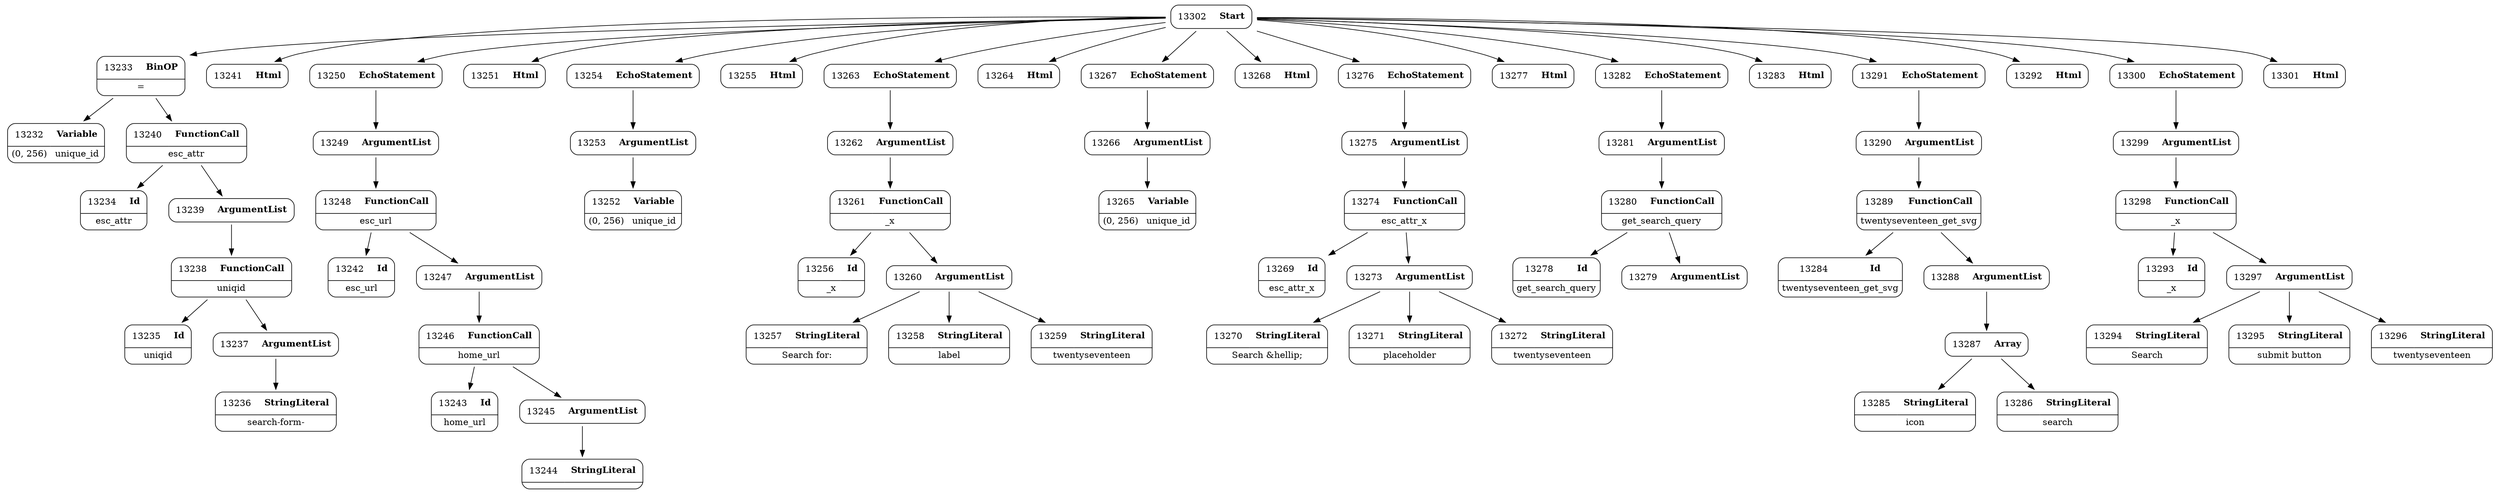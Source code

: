 digraph ast {
node [shape=none];
13232 [label=<<TABLE border='1' cellspacing='0' cellpadding='10' style='rounded' ><TR><TD border='0'>13232</TD><TD border='0'><B>Variable</B></TD></TR><HR/><TR><TD border='0' cellpadding='5'>(0, 256)</TD><TD border='0' cellpadding='5'>unique_id</TD></TR></TABLE>>];
13233 [label=<<TABLE border='1' cellspacing='0' cellpadding='10' style='rounded' ><TR><TD border='0'>13233</TD><TD border='0'><B>BinOP</B></TD></TR><HR/><TR><TD border='0' cellpadding='5' colspan='2'>=</TD></TR></TABLE>>];
13233 -> 13232 [weight=2];
13233 -> 13240 [weight=2];
13234 [label=<<TABLE border='1' cellspacing='0' cellpadding='10' style='rounded' ><TR><TD border='0'>13234</TD><TD border='0'><B>Id</B></TD></TR><HR/><TR><TD border='0' cellpadding='5' colspan='2'>esc_attr</TD></TR></TABLE>>];
13235 [label=<<TABLE border='1' cellspacing='0' cellpadding='10' style='rounded' ><TR><TD border='0'>13235</TD><TD border='0'><B>Id</B></TD></TR><HR/><TR><TD border='0' cellpadding='5' colspan='2'>uniqid</TD></TR></TABLE>>];
13236 [label=<<TABLE border='1' cellspacing='0' cellpadding='10' style='rounded' ><TR><TD border='0'>13236</TD><TD border='0'><B>StringLiteral</B></TD></TR><HR/><TR><TD border='0' cellpadding='5' colspan='2'>search-form-</TD></TR></TABLE>>];
13237 [label=<<TABLE border='1' cellspacing='0' cellpadding='10' style='rounded' ><TR><TD border='0'>13237</TD><TD border='0'><B>ArgumentList</B></TD></TR></TABLE>>];
13237 -> 13236 [weight=2];
13238 [label=<<TABLE border='1' cellspacing='0' cellpadding='10' style='rounded' ><TR><TD border='0'>13238</TD><TD border='0'><B>FunctionCall</B></TD></TR><HR/><TR><TD border='0' cellpadding='5' colspan='2'>uniqid</TD></TR></TABLE>>];
13238 -> 13235 [weight=2];
13238 -> 13237 [weight=2];
13239 [label=<<TABLE border='1' cellspacing='0' cellpadding='10' style='rounded' ><TR><TD border='0'>13239</TD><TD border='0'><B>ArgumentList</B></TD></TR></TABLE>>];
13239 -> 13238 [weight=2];
13240 [label=<<TABLE border='1' cellspacing='0' cellpadding='10' style='rounded' ><TR><TD border='0'>13240</TD><TD border='0'><B>FunctionCall</B></TD></TR><HR/><TR><TD border='0' cellpadding='5' colspan='2'>esc_attr</TD></TR></TABLE>>];
13240 -> 13234 [weight=2];
13240 -> 13239 [weight=2];
13241 [label=<<TABLE border='1' cellspacing='0' cellpadding='10' style='rounded' ><TR><TD border='0'>13241</TD><TD border='0'><B>Html</B></TD></TR></TABLE>>];
13242 [label=<<TABLE border='1' cellspacing='0' cellpadding='10' style='rounded' ><TR><TD border='0'>13242</TD><TD border='0'><B>Id</B></TD></TR><HR/><TR><TD border='0' cellpadding='5' colspan='2'>esc_url</TD></TR></TABLE>>];
13243 [label=<<TABLE border='1' cellspacing='0' cellpadding='10' style='rounded' ><TR><TD border='0'>13243</TD><TD border='0'><B>Id</B></TD></TR><HR/><TR><TD border='0' cellpadding='5' colspan='2'>home_url</TD></TR></TABLE>>];
13244 [label=<<TABLE border='1' cellspacing='0' cellpadding='10' style='rounded' ><TR><TD border='0'>13244</TD><TD border='0'><B>StringLiteral</B></TD></TR><HR/><TR><TD border='0' cellpadding='5' colspan='2'></TD></TR></TABLE>>];
13245 [label=<<TABLE border='1' cellspacing='0' cellpadding='10' style='rounded' ><TR><TD border='0'>13245</TD><TD border='0'><B>ArgumentList</B></TD></TR></TABLE>>];
13245 -> 13244 [weight=2];
13246 [label=<<TABLE border='1' cellspacing='0' cellpadding='10' style='rounded' ><TR><TD border='0'>13246</TD><TD border='0'><B>FunctionCall</B></TD></TR><HR/><TR><TD border='0' cellpadding='5' colspan='2'>home_url</TD></TR></TABLE>>];
13246 -> 13243 [weight=2];
13246 -> 13245 [weight=2];
13247 [label=<<TABLE border='1' cellspacing='0' cellpadding='10' style='rounded' ><TR><TD border='0'>13247</TD><TD border='0'><B>ArgumentList</B></TD></TR></TABLE>>];
13247 -> 13246 [weight=2];
13248 [label=<<TABLE border='1' cellspacing='0' cellpadding='10' style='rounded' ><TR><TD border='0'>13248</TD><TD border='0'><B>FunctionCall</B></TD></TR><HR/><TR><TD border='0' cellpadding='5' colspan='2'>esc_url</TD></TR></TABLE>>];
13248 -> 13242 [weight=2];
13248 -> 13247 [weight=2];
13249 [label=<<TABLE border='1' cellspacing='0' cellpadding='10' style='rounded' ><TR><TD border='0'>13249</TD><TD border='0'><B>ArgumentList</B></TD></TR></TABLE>>];
13249 -> 13248 [weight=2];
13250 [label=<<TABLE border='1' cellspacing='0' cellpadding='10' style='rounded' ><TR><TD border='0'>13250</TD><TD border='0'><B>EchoStatement</B></TD></TR></TABLE>>];
13250 -> 13249 [weight=2];
13251 [label=<<TABLE border='1' cellspacing='0' cellpadding='10' style='rounded' ><TR><TD border='0'>13251</TD><TD border='0'><B>Html</B></TD></TR></TABLE>>];
13252 [label=<<TABLE border='1' cellspacing='0' cellpadding='10' style='rounded' ><TR><TD border='0'>13252</TD><TD border='0'><B>Variable</B></TD></TR><HR/><TR><TD border='0' cellpadding='5'>(0, 256)</TD><TD border='0' cellpadding='5'>unique_id</TD></TR></TABLE>>];
13253 [label=<<TABLE border='1' cellspacing='0' cellpadding='10' style='rounded' ><TR><TD border='0'>13253</TD><TD border='0'><B>ArgumentList</B></TD></TR></TABLE>>];
13253 -> 13252 [weight=2];
13254 [label=<<TABLE border='1' cellspacing='0' cellpadding='10' style='rounded' ><TR><TD border='0'>13254</TD><TD border='0'><B>EchoStatement</B></TD></TR></TABLE>>];
13254 -> 13253 [weight=2];
13255 [label=<<TABLE border='1' cellspacing='0' cellpadding='10' style='rounded' ><TR><TD border='0'>13255</TD><TD border='0'><B>Html</B></TD></TR></TABLE>>];
13256 [label=<<TABLE border='1' cellspacing='0' cellpadding='10' style='rounded' ><TR><TD border='0'>13256</TD><TD border='0'><B>Id</B></TD></TR><HR/><TR><TD border='0' cellpadding='5' colspan='2'>_x</TD></TR></TABLE>>];
13257 [label=<<TABLE border='1' cellspacing='0' cellpadding='10' style='rounded' ><TR><TD border='0'>13257</TD><TD border='0'><B>StringLiteral</B></TD></TR><HR/><TR><TD border='0' cellpadding='5' colspan='2'>Search for:</TD></TR></TABLE>>];
13258 [label=<<TABLE border='1' cellspacing='0' cellpadding='10' style='rounded' ><TR><TD border='0'>13258</TD><TD border='0'><B>StringLiteral</B></TD></TR><HR/><TR><TD border='0' cellpadding='5' colspan='2'>label</TD></TR></TABLE>>];
13259 [label=<<TABLE border='1' cellspacing='0' cellpadding='10' style='rounded' ><TR><TD border='0'>13259</TD><TD border='0'><B>StringLiteral</B></TD></TR><HR/><TR><TD border='0' cellpadding='5' colspan='2'>twentyseventeen</TD></TR></TABLE>>];
13260 [label=<<TABLE border='1' cellspacing='0' cellpadding='10' style='rounded' ><TR><TD border='0'>13260</TD><TD border='0'><B>ArgumentList</B></TD></TR></TABLE>>];
13260 -> 13257 [weight=2];
13260 -> 13258 [weight=2];
13260 -> 13259 [weight=2];
13261 [label=<<TABLE border='1' cellspacing='0' cellpadding='10' style='rounded' ><TR><TD border='0'>13261</TD><TD border='0'><B>FunctionCall</B></TD></TR><HR/><TR><TD border='0' cellpadding='5' colspan='2'>_x</TD></TR></TABLE>>];
13261 -> 13256 [weight=2];
13261 -> 13260 [weight=2];
13262 [label=<<TABLE border='1' cellspacing='0' cellpadding='10' style='rounded' ><TR><TD border='0'>13262</TD><TD border='0'><B>ArgumentList</B></TD></TR></TABLE>>];
13262 -> 13261 [weight=2];
13263 [label=<<TABLE border='1' cellspacing='0' cellpadding='10' style='rounded' ><TR><TD border='0'>13263</TD><TD border='0'><B>EchoStatement</B></TD></TR></TABLE>>];
13263 -> 13262 [weight=2];
13264 [label=<<TABLE border='1' cellspacing='0' cellpadding='10' style='rounded' ><TR><TD border='0'>13264</TD><TD border='0'><B>Html</B></TD></TR></TABLE>>];
13265 [label=<<TABLE border='1' cellspacing='0' cellpadding='10' style='rounded' ><TR><TD border='0'>13265</TD><TD border='0'><B>Variable</B></TD></TR><HR/><TR><TD border='0' cellpadding='5'>(0, 256)</TD><TD border='0' cellpadding='5'>unique_id</TD></TR></TABLE>>];
13266 [label=<<TABLE border='1' cellspacing='0' cellpadding='10' style='rounded' ><TR><TD border='0'>13266</TD><TD border='0'><B>ArgumentList</B></TD></TR></TABLE>>];
13266 -> 13265 [weight=2];
13267 [label=<<TABLE border='1' cellspacing='0' cellpadding='10' style='rounded' ><TR><TD border='0'>13267</TD><TD border='0'><B>EchoStatement</B></TD></TR></TABLE>>];
13267 -> 13266 [weight=2];
13268 [label=<<TABLE border='1' cellspacing='0' cellpadding='10' style='rounded' ><TR><TD border='0'>13268</TD><TD border='0'><B>Html</B></TD></TR></TABLE>>];
13269 [label=<<TABLE border='1' cellspacing='0' cellpadding='10' style='rounded' ><TR><TD border='0'>13269</TD><TD border='0'><B>Id</B></TD></TR><HR/><TR><TD border='0' cellpadding='5' colspan='2'>esc_attr_x</TD></TR></TABLE>>];
13270 [label=<<TABLE border='1' cellspacing='0' cellpadding='10' style='rounded' ><TR><TD border='0'>13270</TD><TD border='0'><B>StringLiteral</B></TD></TR><HR/><TR><TD border='0' cellpadding='5' colspan='2'>Search &amp;hellip;</TD></TR></TABLE>>];
13271 [label=<<TABLE border='1' cellspacing='0' cellpadding='10' style='rounded' ><TR><TD border='0'>13271</TD><TD border='0'><B>StringLiteral</B></TD></TR><HR/><TR><TD border='0' cellpadding='5' colspan='2'>placeholder</TD></TR></TABLE>>];
13272 [label=<<TABLE border='1' cellspacing='0' cellpadding='10' style='rounded' ><TR><TD border='0'>13272</TD><TD border='0'><B>StringLiteral</B></TD></TR><HR/><TR><TD border='0' cellpadding='5' colspan='2'>twentyseventeen</TD></TR></TABLE>>];
13273 [label=<<TABLE border='1' cellspacing='0' cellpadding='10' style='rounded' ><TR><TD border='0'>13273</TD><TD border='0'><B>ArgumentList</B></TD></TR></TABLE>>];
13273 -> 13270 [weight=2];
13273 -> 13271 [weight=2];
13273 -> 13272 [weight=2];
13274 [label=<<TABLE border='1' cellspacing='0' cellpadding='10' style='rounded' ><TR><TD border='0'>13274</TD><TD border='0'><B>FunctionCall</B></TD></TR><HR/><TR><TD border='0' cellpadding='5' colspan='2'>esc_attr_x</TD></TR></TABLE>>];
13274 -> 13269 [weight=2];
13274 -> 13273 [weight=2];
13275 [label=<<TABLE border='1' cellspacing='0' cellpadding='10' style='rounded' ><TR><TD border='0'>13275</TD><TD border='0'><B>ArgumentList</B></TD></TR></TABLE>>];
13275 -> 13274 [weight=2];
13276 [label=<<TABLE border='1' cellspacing='0' cellpadding='10' style='rounded' ><TR><TD border='0'>13276</TD><TD border='0'><B>EchoStatement</B></TD></TR></TABLE>>];
13276 -> 13275 [weight=2];
13277 [label=<<TABLE border='1' cellspacing='0' cellpadding='10' style='rounded' ><TR><TD border='0'>13277</TD><TD border='0'><B>Html</B></TD></TR></TABLE>>];
13278 [label=<<TABLE border='1' cellspacing='0' cellpadding='10' style='rounded' ><TR><TD border='0'>13278</TD><TD border='0'><B>Id</B></TD></TR><HR/><TR><TD border='0' cellpadding='5' colspan='2'>get_search_query</TD></TR></TABLE>>];
13279 [label=<<TABLE border='1' cellspacing='0' cellpadding='10' style='rounded' ><TR><TD border='0'>13279</TD><TD border='0'><B>ArgumentList</B></TD></TR></TABLE>>];
13280 [label=<<TABLE border='1' cellspacing='0' cellpadding='10' style='rounded' ><TR><TD border='0'>13280</TD><TD border='0'><B>FunctionCall</B></TD></TR><HR/><TR><TD border='0' cellpadding='5' colspan='2'>get_search_query</TD></TR></TABLE>>];
13280 -> 13278 [weight=2];
13280 -> 13279 [weight=2];
13281 [label=<<TABLE border='1' cellspacing='0' cellpadding='10' style='rounded' ><TR><TD border='0'>13281</TD><TD border='0'><B>ArgumentList</B></TD></TR></TABLE>>];
13281 -> 13280 [weight=2];
13282 [label=<<TABLE border='1' cellspacing='0' cellpadding='10' style='rounded' ><TR><TD border='0'>13282</TD><TD border='0'><B>EchoStatement</B></TD></TR></TABLE>>];
13282 -> 13281 [weight=2];
13283 [label=<<TABLE border='1' cellspacing='0' cellpadding='10' style='rounded' ><TR><TD border='0'>13283</TD><TD border='0'><B>Html</B></TD></TR></TABLE>>];
13284 [label=<<TABLE border='1' cellspacing='0' cellpadding='10' style='rounded' ><TR><TD border='0'>13284</TD><TD border='0'><B>Id</B></TD></TR><HR/><TR><TD border='0' cellpadding='5' colspan='2'>twentyseventeen_get_svg</TD></TR></TABLE>>];
13285 [label=<<TABLE border='1' cellspacing='0' cellpadding='10' style='rounded' ><TR><TD border='0'>13285</TD><TD border='0'><B>StringLiteral</B></TD></TR><HR/><TR><TD border='0' cellpadding='5' colspan='2'>icon</TD></TR></TABLE>>];
13286 [label=<<TABLE border='1' cellspacing='0' cellpadding='10' style='rounded' ><TR><TD border='0'>13286</TD><TD border='0'><B>StringLiteral</B></TD></TR><HR/><TR><TD border='0' cellpadding='5' colspan='2'>search</TD></TR></TABLE>>];
13287 [label=<<TABLE border='1' cellspacing='0' cellpadding='10' style='rounded' ><TR><TD border='0'>13287</TD><TD border='0'><B>Array</B></TD></TR></TABLE>>];
13287 -> 13285 [weight=2];
13287 -> 13286 [weight=2];
13288 [label=<<TABLE border='1' cellspacing='0' cellpadding='10' style='rounded' ><TR><TD border='0'>13288</TD><TD border='0'><B>ArgumentList</B></TD></TR></TABLE>>];
13288 -> 13287 [weight=2];
13289 [label=<<TABLE border='1' cellspacing='0' cellpadding='10' style='rounded' ><TR><TD border='0'>13289</TD><TD border='0'><B>FunctionCall</B></TD></TR><HR/><TR><TD border='0' cellpadding='5' colspan='2'>twentyseventeen_get_svg</TD></TR></TABLE>>];
13289 -> 13284 [weight=2];
13289 -> 13288 [weight=2];
13290 [label=<<TABLE border='1' cellspacing='0' cellpadding='10' style='rounded' ><TR><TD border='0'>13290</TD><TD border='0'><B>ArgumentList</B></TD></TR></TABLE>>];
13290 -> 13289 [weight=2];
13291 [label=<<TABLE border='1' cellspacing='0' cellpadding='10' style='rounded' ><TR><TD border='0'>13291</TD><TD border='0'><B>EchoStatement</B></TD></TR></TABLE>>];
13291 -> 13290 [weight=2];
13292 [label=<<TABLE border='1' cellspacing='0' cellpadding='10' style='rounded' ><TR><TD border='0'>13292</TD><TD border='0'><B>Html</B></TD></TR></TABLE>>];
13293 [label=<<TABLE border='1' cellspacing='0' cellpadding='10' style='rounded' ><TR><TD border='0'>13293</TD><TD border='0'><B>Id</B></TD></TR><HR/><TR><TD border='0' cellpadding='5' colspan='2'>_x</TD></TR></TABLE>>];
13294 [label=<<TABLE border='1' cellspacing='0' cellpadding='10' style='rounded' ><TR><TD border='0'>13294</TD><TD border='0'><B>StringLiteral</B></TD></TR><HR/><TR><TD border='0' cellpadding='5' colspan='2'>Search</TD></TR></TABLE>>];
13295 [label=<<TABLE border='1' cellspacing='0' cellpadding='10' style='rounded' ><TR><TD border='0'>13295</TD><TD border='0'><B>StringLiteral</B></TD></TR><HR/><TR><TD border='0' cellpadding='5' colspan='2'>submit button</TD></TR></TABLE>>];
13296 [label=<<TABLE border='1' cellspacing='0' cellpadding='10' style='rounded' ><TR><TD border='0'>13296</TD><TD border='0'><B>StringLiteral</B></TD></TR><HR/><TR><TD border='0' cellpadding='5' colspan='2'>twentyseventeen</TD></TR></TABLE>>];
13297 [label=<<TABLE border='1' cellspacing='0' cellpadding='10' style='rounded' ><TR><TD border='0'>13297</TD><TD border='0'><B>ArgumentList</B></TD></TR></TABLE>>];
13297 -> 13294 [weight=2];
13297 -> 13295 [weight=2];
13297 -> 13296 [weight=2];
13298 [label=<<TABLE border='1' cellspacing='0' cellpadding='10' style='rounded' ><TR><TD border='0'>13298</TD><TD border='0'><B>FunctionCall</B></TD></TR><HR/><TR><TD border='0' cellpadding='5' colspan='2'>_x</TD></TR></TABLE>>];
13298 -> 13293 [weight=2];
13298 -> 13297 [weight=2];
13299 [label=<<TABLE border='1' cellspacing='0' cellpadding='10' style='rounded' ><TR><TD border='0'>13299</TD><TD border='0'><B>ArgumentList</B></TD></TR></TABLE>>];
13299 -> 13298 [weight=2];
13300 [label=<<TABLE border='1' cellspacing='0' cellpadding='10' style='rounded' ><TR><TD border='0'>13300</TD><TD border='0'><B>EchoStatement</B></TD></TR></TABLE>>];
13300 -> 13299 [weight=2];
13301 [label=<<TABLE border='1' cellspacing='0' cellpadding='10' style='rounded' ><TR><TD border='0'>13301</TD><TD border='0'><B>Html</B></TD></TR></TABLE>>];
13302 [label=<<TABLE border='1' cellspacing='0' cellpadding='10' style='rounded' ><TR><TD border='0'>13302</TD><TD border='0'><B>Start</B></TD></TR></TABLE>>];
13302 -> 13233 [weight=2];
13302 -> 13241 [weight=2];
13302 -> 13250 [weight=2];
13302 -> 13251 [weight=2];
13302 -> 13254 [weight=2];
13302 -> 13255 [weight=2];
13302 -> 13263 [weight=2];
13302 -> 13264 [weight=2];
13302 -> 13267 [weight=2];
13302 -> 13268 [weight=2];
13302 -> 13276 [weight=2];
13302 -> 13277 [weight=2];
13302 -> 13282 [weight=2];
13302 -> 13283 [weight=2];
13302 -> 13291 [weight=2];
13302 -> 13292 [weight=2];
13302 -> 13300 [weight=2];
13302 -> 13301 [weight=2];
}
